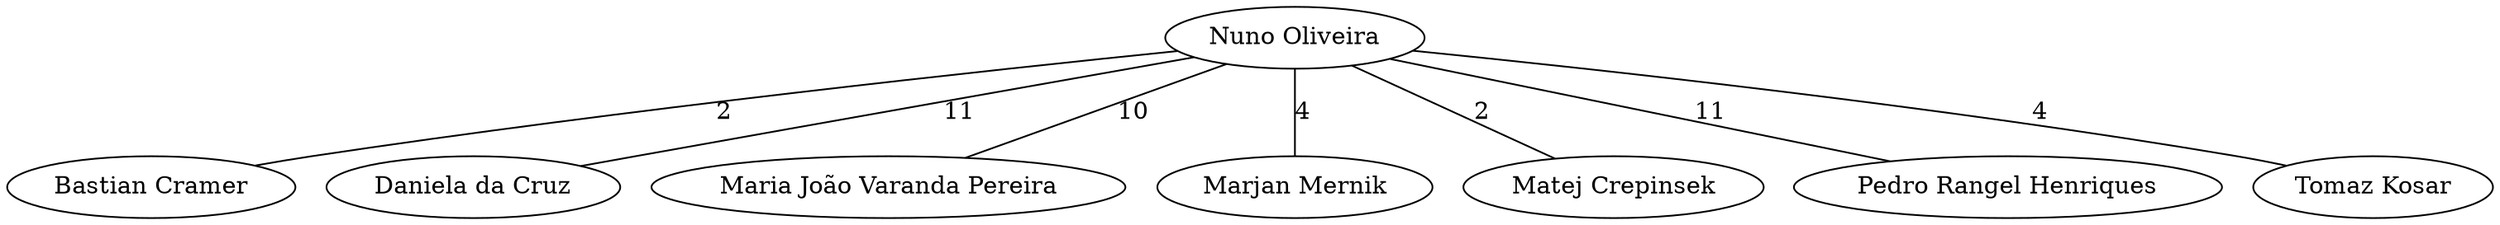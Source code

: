 digraph G{
"Nuno Oliveira"->"Bastian Cramer"[ label = "2", arrowhead="none"]
"Nuno Oliveira"->"Daniela da Cruz"[ label = "11", arrowhead="none"]
"Nuno Oliveira"->"Maria João Varanda Pereira"[ label = "10", arrowhead="none"]
"Nuno Oliveira"->"Marjan Mernik"[ label = "4", arrowhead="none"]
"Nuno Oliveira"->"Matej Crepinsek"[ label = "2", arrowhead="none"]
"Nuno Oliveira"->"Pedro Rangel Henriques"[ label = "11", arrowhead="none"]
"Nuno Oliveira"->"Tomaz Kosar"[ label = "4", arrowhead="none"]
}